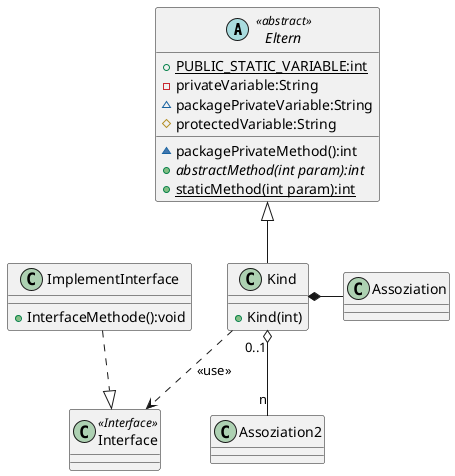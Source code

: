 @startuml
abstract class Eltern <<abstract>> {
+{static} PUBLIC_STATIC_VARIABLE:int
- privateVariable:String
~ packagePrivateVariable:String
# protectedVariable:String
~packagePrivateMethod():int
+{abstract} abstractMethod(int param):int
+{static} staticMethod(int param):int
}
class Kind {
+ Kind(int)
}
class Assoziation {
}
class Assoziation2 {
}
class ImplementInterface {
+ InterfaceMethode():void
}
class Interface <<Interface>> {
}
Eltern <|-- Kind
Kind "0..1" o-- "n" Assoziation2
Kind *- Assoziation
Kind .-> Interface: <<use>>
ImplementInterface .-|> Interface
@enduml